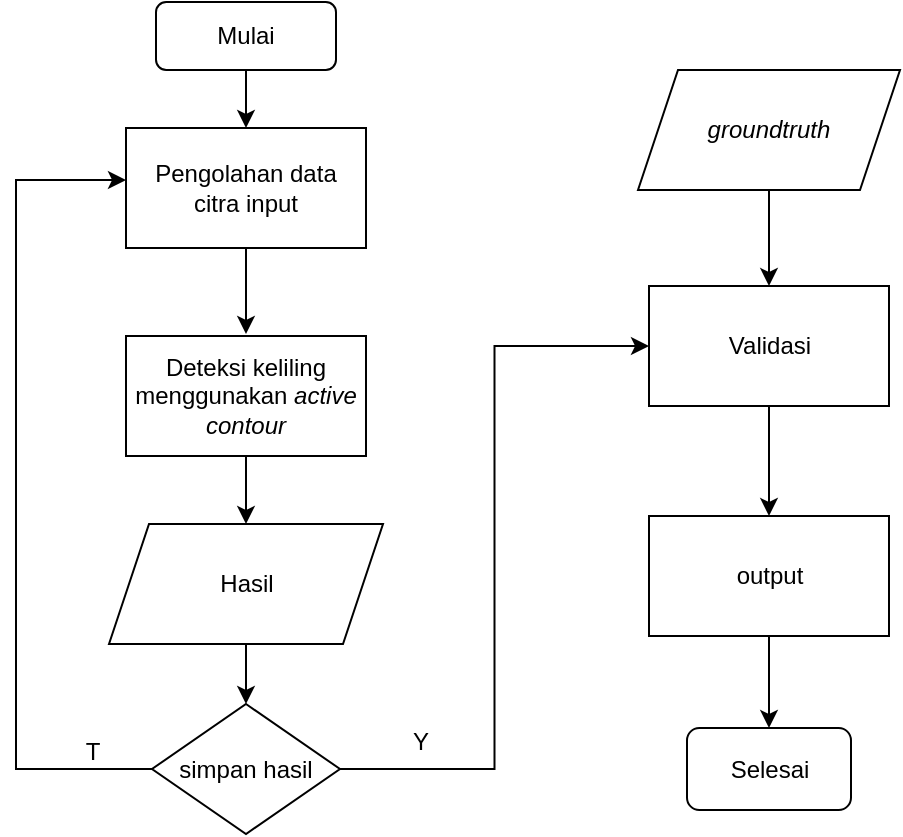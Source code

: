 <mxfile version="13.7.9" type="device" pages="6"><diagram id="wej7pWHC2PizSx61fDRu" name="Alur Penelitian"><mxGraphModel dx="868" dy="550" grid="0" gridSize="10" guides="1" tooltips="1" connect="1" arrows="1" fold="1" page="1" pageScale="1" pageWidth="850" pageHeight="1100" math="0" shadow="0"><root><mxCell id="0"/><mxCell id="1" parent="0"/><mxCell id="Gvj9cA4hhaWkJX1MW2uf-4" style="edgeStyle=orthogonalEdgeStyle;rounded=0;orthogonalLoop=1;jettySize=auto;html=1;" parent="1" source="Gvj9cA4hhaWkJX1MW2uf-1" target="asxOKjNc5ZJHBS1jALjn-1" edge="1"><mxGeometry relative="1" as="geometry"><mxPoint x="257" y="211" as="targetPoint"/></mxGeometry></mxCell><mxCell id="Gvj9cA4hhaWkJX1MW2uf-1" value="Mulai" style="rounded=1;whiteSpace=wrap;html=1;" parent="1" vertex="1"><mxGeometry x="212" y="142" width="90" height="34" as="geometry"/></mxCell><mxCell id="Gvj9cA4hhaWkJX1MW2uf-6" style="edgeStyle=orthogonalEdgeStyle;rounded=0;orthogonalLoop=1;jettySize=auto;html=1;" parent="1" source="asxOKjNc5ZJHBS1jALjn-1" edge="1"><mxGeometry relative="1" as="geometry"><mxPoint x="257" y="308" as="targetPoint"/><mxPoint x="257" y="279" as="sourcePoint"/></mxGeometry></mxCell><mxCell id="Gvj9cA4hhaWkJX1MW2uf-12" value="" style="edgeStyle=orthogonalEdgeStyle;rounded=0;orthogonalLoop=1;jettySize=auto;html=1;" parent="1" source="Gvj9cA4hhaWkJX1MW2uf-7" target="Gvj9cA4hhaWkJX1MW2uf-11" edge="1"><mxGeometry relative="1" as="geometry"/></mxCell><mxCell id="Gvj9cA4hhaWkJX1MW2uf-7" value="Deteksi keliling menggunakan &lt;i&gt;active contour&lt;/i&gt;" style="rounded=0;whiteSpace=wrap;html=1;" parent="1" vertex="1"><mxGeometry x="197" y="309" width="120" height="60" as="geometry"/></mxCell><mxCell id="Gvj9cA4hhaWkJX1MW2uf-14" value="" style="edgeStyle=orthogonalEdgeStyle;rounded=0;orthogonalLoop=1;jettySize=auto;html=1;" parent="1" source="Gvj9cA4hhaWkJX1MW2uf-11" target="Gvj9cA4hhaWkJX1MW2uf-13" edge="1"><mxGeometry relative="1" as="geometry"/></mxCell><mxCell id="Gvj9cA4hhaWkJX1MW2uf-11" value="Hasil" style="shape=parallelogram;perimeter=parallelogramPerimeter;whiteSpace=wrap;html=1;fixedSize=1;rounded=0;" parent="1" vertex="1"><mxGeometry x="188.5" y="403" width="137" height="60" as="geometry"/></mxCell><mxCell id="Gvj9cA4hhaWkJX1MW2uf-15" style="edgeStyle=orthogonalEdgeStyle;rounded=0;orthogonalLoop=1;jettySize=auto;html=1;" parent="1" source="Gvj9cA4hhaWkJX1MW2uf-13" target="asxOKjNc5ZJHBS1jALjn-1" edge="1"><mxGeometry relative="1" as="geometry"><mxPoint x="200.013" y="231.355" as="targetPoint"/><Array as="points"><mxPoint x="142" y="526"/><mxPoint x="142" y="231"/></Array></mxGeometry></mxCell><mxCell id="Gvj9cA4hhaWkJX1MW2uf-21" style="edgeStyle=orthogonalEdgeStyle;rounded=0;orthogonalLoop=1;jettySize=auto;html=1;entryX=0;entryY=0.5;entryDx=0;entryDy=0;" parent="1" source="Gvj9cA4hhaWkJX1MW2uf-13" target="Gvj9cA4hhaWkJX1MW2uf-18" edge="1"><mxGeometry relative="1" as="geometry"/></mxCell><mxCell id="Gvj9cA4hhaWkJX1MW2uf-13" value="simpan hasil" style="rhombus;whiteSpace=wrap;html=1;rounded=0;" parent="1" vertex="1"><mxGeometry x="210" y="493" width="94" height="65" as="geometry"/></mxCell><mxCell id="Gvj9cA4hhaWkJX1MW2uf-16" value="T" style="text;html=1;align=center;verticalAlign=middle;resizable=0;points=[];autosize=1;" parent="1" vertex="1"><mxGeometry x="171.5" y="508" width="17" height="18" as="geometry"/></mxCell><mxCell id="Gvj9cA4hhaWkJX1MW2uf-19" value="" style="edgeStyle=orthogonalEdgeStyle;rounded=0;orthogonalLoop=1;jettySize=auto;html=1;" parent="1" source="Gvj9cA4hhaWkJX1MW2uf-17" target="Gvj9cA4hhaWkJX1MW2uf-18" edge="1"><mxGeometry relative="1" as="geometry"/></mxCell><mxCell id="Gvj9cA4hhaWkJX1MW2uf-17" value="&lt;i&gt;groundtruth&lt;/i&gt;" style="shape=parallelogram;perimeter=parallelogramPerimeter;whiteSpace=wrap;html=1;fixedSize=1;" parent="1" vertex="1"><mxGeometry x="453" y="176" width="131" height="60" as="geometry"/></mxCell><mxCell id="Gvj9cA4hhaWkJX1MW2uf-23" style="edgeStyle=orthogonalEdgeStyle;rounded=0;orthogonalLoop=1;jettySize=auto;html=1;entryX=0.5;entryY=0;entryDx=0;entryDy=0;" parent="1" source="Gvj9cA4hhaWkJX1MW2uf-18" target="Gvj9cA4hhaWkJX1MW2uf-22" edge="1"><mxGeometry relative="1" as="geometry"/></mxCell><mxCell id="Gvj9cA4hhaWkJX1MW2uf-18" value="Validasi" style="whiteSpace=wrap;html=1;" parent="1" vertex="1"><mxGeometry x="458.5" y="284" width="120" height="60" as="geometry"/></mxCell><mxCell id="Gvj9cA4hhaWkJX1MW2uf-26" style="edgeStyle=orthogonalEdgeStyle;rounded=0;orthogonalLoop=1;jettySize=auto;html=1;" parent="1" source="Gvj9cA4hhaWkJX1MW2uf-22" target="Gvj9cA4hhaWkJX1MW2uf-25" edge="1"><mxGeometry relative="1" as="geometry"/></mxCell><mxCell id="Gvj9cA4hhaWkJX1MW2uf-22" value="output" style="rounded=0;whiteSpace=wrap;html=1;shadow=0;" parent="1" vertex="1"><mxGeometry x="458.5" y="399" width="120" height="60" as="geometry"/></mxCell><mxCell id="Gvj9cA4hhaWkJX1MW2uf-25" value="Selesai" style="rounded=1;whiteSpace=wrap;html=1;shadow=0;" parent="1" vertex="1"><mxGeometry x="477.5" y="505" width="82" height="41" as="geometry"/></mxCell><mxCell id="Gvj9cA4hhaWkJX1MW2uf-27" value="Y" style="text;html=1;align=center;verticalAlign=middle;resizable=0;points=[];autosize=1;" parent="1" vertex="1"><mxGeometry x="335" y="503" width="18" height="18" as="geometry"/></mxCell><mxCell id="asxOKjNc5ZJHBS1jALjn-1" value="&amp;nbsp;Pengolahan data&amp;nbsp;&lt;br&gt;citra input" style="rounded=0;whiteSpace=wrap;html=1;" vertex="1" parent="1"><mxGeometry x="197" y="205" width="120" height="60" as="geometry"/></mxCell></root></mxGraphModel></diagram><diagram name="rancangan_eksperimen" id="YtU_ydP6gttX4mMNq5nt"><mxGraphModel dx="868" dy="550" grid="0" gridSize="10" guides="1" tooltips="1" connect="1" arrows="1" fold="1" page="1" pageScale="1" pageWidth="850" pageHeight="1100" math="0" shadow="0"><root><mxCell id="Xzg4iNrvQOWsfcjEnCEi-0"/><mxCell id="Xzg4iNrvQOWsfcjEnCEi-1" parent="Xzg4iNrvQOWsfcjEnCEi-0"/><mxCell id="Xzg4iNrvQOWsfcjEnCEi-22" style="edgeStyle=orthogonalEdgeStyle;rounded=0;orthogonalLoop=1;jettySize=auto;html=1;entryX=0.5;entryY=0;entryDx=0;entryDy=0;" edge="1" parent="Xzg4iNrvQOWsfcjEnCEi-1" source="Xzg4iNrvQOWsfcjEnCEi-3" target="Xzg4iNrvQOWsfcjEnCEi-17"><mxGeometry relative="1" as="geometry"/></mxCell><mxCell id="Xzg4iNrvQOWsfcjEnCEi-3" value="Mulai" style="rounded=1;whiteSpace=wrap;html=1;" vertex="1" parent="Xzg4iNrvQOWsfcjEnCEi-1"><mxGeometry x="319" y="40" width="90" height="34" as="geometry"/></mxCell><mxCell id="Xzg4iNrvQOWsfcjEnCEi-25" style="edgeStyle=orthogonalEdgeStyle;rounded=0;orthogonalLoop=1;jettySize=auto;html=1;entryX=0.5;entryY=0;entryDx=0;entryDy=0;" edge="1" parent="Xzg4iNrvQOWsfcjEnCEi-1" source="Xzg4iNrvQOWsfcjEnCEi-17" target="Xzg4iNrvQOWsfcjEnCEi-23"><mxGeometry relative="1" as="geometry"/></mxCell><mxCell id="Xzg4iNrvQOWsfcjEnCEi-17" value="mengatur dan mencatat parameter awal" style="whiteSpace=wrap;html=1;" vertex="1" parent="Xzg4iNrvQOWsfcjEnCEi-1"><mxGeometry x="304" y="136" width="120" height="60" as="geometry"/></mxCell><mxCell id="Xzg4iNrvQOWsfcjEnCEi-27" value="" style="edgeStyle=orthogonalEdgeStyle;rounded=0;orthogonalLoop=1;jettySize=auto;html=1;" edge="1" parent="Xzg4iNrvQOWsfcjEnCEi-1" source="Xzg4iNrvQOWsfcjEnCEi-23" target="Xzg4iNrvQOWsfcjEnCEi-26"><mxGeometry relative="1" as="geometry"/></mxCell><mxCell id="Xzg4iNrvQOWsfcjEnCEi-23" value="Menjalankan program active contour" style="whiteSpace=wrap;html=1;" vertex="1" parent="Xzg4iNrvQOWsfcjEnCEi-1"><mxGeometry x="304" y="230" width="120" height="60" as="geometry"/></mxCell><mxCell id="Xzg4iNrvQOWsfcjEnCEi-26" value="Visualisasi hasil" style="whiteSpace=wrap;html=1;" vertex="1" parent="Xzg4iNrvQOWsfcjEnCEi-1"><mxGeometry x="304" y="334" width="120" height="60" as="geometry"/></mxCell></root></mxGraphModel></diagram><diagram id="4Dlat_sxit5nzgpsHiSh" name="preprocessing"><mxGraphModel dx="868" dy="550" grid="0" gridSize="10" guides="1" tooltips="1" connect="1" arrows="1" fold="1" page="1" pageScale="1" pageWidth="850" pageHeight="1100" math="0" shadow="0"><root><mxCell id="6Kw6LalZ6AXpZBG7DetQ-0"/><mxCell id="6Kw6LalZ6AXpZBG7DetQ-1" parent="6Kw6LalZ6AXpZBG7DetQ-0"/><mxCell id="LcggALAFp3H9Q7uztO02-0" style="edgeStyle=orthogonalEdgeStyle;rounded=0;orthogonalLoop=1;jettySize=auto;html=1;" parent="6Kw6LalZ6AXpZBG7DetQ-1" source="LcggALAFp3H9Q7uztO02-1" target="LcggALAFp3H9Q7uztO02-22" edge="1"><mxGeometry relative="1" as="geometry"><mxPoint x="414" y="172" as="targetPoint"/></mxGeometry></mxCell><mxCell id="LcggALAFp3H9Q7uztO02-1" value="Mulai" style="rounded=1;whiteSpace=wrap;html=1;" parent="6Kw6LalZ6AXpZBG7DetQ-1" vertex="1"><mxGeometry x="369" y="103" width="90" height="34" as="geometry"/></mxCell><mxCell id="LcggALAFp3H9Q7uztO02-20" value="Selesai" style="rounded=1;whiteSpace=wrap;html=1;shadow=0;" parent="6Kw6LalZ6AXpZBG7DetQ-1" vertex="1"><mxGeometry x="373" y="391" width="82" height="41" as="geometry"/></mxCell><mxCell id="LcggALAFp3H9Q7uztO02-24" style="edgeStyle=orthogonalEdgeStyle;rounded=0;orthogonalLoop=1;jettySize=auto;html=1;" parent="6Kw6LalZ6AXpZBG7DetQ-1" source="LcggALAFp3H9Q7uztO02-22" target="LcggALAFp3H9Q7uztO02-23" edge="1"><mxGeometry relative="1" as="geometry"/></mxCell><mxCell id="LcggALAFp3H9Q7uztO02-22" value="&lt;i&gt;Grayscale&lt;/i&gt;" style="rounded=0;whiteSpace=wrap;html=1;" parent="6Kw6LalZ6AXpZBG7DetQ-1" vertex="1"><mxGeometry x="354" y="183" width="120" height="60" as="geometry"/></mxCell><mxCell id="LcggALAFp3H9Q7uztO02-26" style="edgeStyle=orthogonalEdgeStyle;rounded=0;orthogonalLoop=1;jettySize=auto;html=1;" parent="6Kw6LalZ6AXpZBG7DetQ-1" source="LcggALAFp3H9Q7uztO02-23" target="LcggALAFp3H9Q7uztO02-20" edge="1"><mxGeometry relative="1" as="geometry"/></mxCell><mxCell id="LcggALAFp3H9Q7uztO02-23" value="&lt;i&gt;Gaussian Blur&lt;/i&gt;" style="rounded=0;whiteSpace=wrap;html=1;" parent="6Kw6LalZ6AXpZBG7DetQ-1" vertex="1"><mxGeometry x="354" y="285" width="120" height="60" as="geometry"/></mxCell></root></mxGraphModel></diagram><diagram id="OoLjwJNK-nlo_AXmNKE1" name="active_contour"><mxGraphModel dx="852" dy="534" grid="0" gridSize="10" guides="1" tooltips="1" connect="1" arrows="1" fold="1" page="1" pageScale="1" pageWidth="850" pageHeight="1100" math="0" shadow="0"><root><mxCell id="6AFgNyBO8SAhGfWXtA5w-0"/><mxCell id="6AFgNyBO8SAhGfWXtA5w-1" parent="6AFgNyBO8SAhGfWXtA5w-0"/><mxCell id="awu1HKjoS7QJ-2U9B8ER-3" style="edgeStyle=orthogonalEdgeStyle;rounded=0;orthogonalLoop=1;jettySize=auto;html=1;entryX=0.5;entryY=0;entryDx=0;entryDy=0;" parent="6AFgNyBO8SAhGfWXtA5w-1" source="6AFgNyBO8SAhGfWXtA5w-3" target="6AFgNyBO8SAhGfWXtA5w-8" edge="1"><mxGeometry relative="1" as="geometry"/></mxCell><mxCell id="6AFgNyBO8SAhGfWXtA5w-3" value="Mulai" style="rounded=1;whiteSpace=wrap;html=1;" parent="6AFgNyBO8SAhGfWXtA5w-1" vertex="1"><mxGeometry x="379.19" y="114" width="67" height="21" as="geometry"/></mxCell><mxCell id="p9eZjN22fxz0n7QmtUA4-1" style="edgeStyle=orthogonalEdgeStyle;rounded=0;orthogonalLoop=1;jettySize=auto;html=1;entryX=0.5;entryY=0;entryDx=0;entryDy=0;" parent="6AFgNyBO8SAhGfWXtA5w-1" source="6AFgNyBO8SAhGfWXtA5w-7" target="p9eZjN22fxz0n7QmtUA4-0" edge="1"><mxGeometry relative="1" as="geometry"/></mxCell><mxCell id="6AFgNyBO8SAhGfWXtA5w-7" value="&lt;font style=&quot;font-size: 12px&quot;&gt;alpha, beta,&amp;nbsp;&lt;span style=&quot;left: 733.16px ; top: 658.589px ; font-family: sans-serif ; transform: scalex(1.112)&quot; dir=&quot;ltr&quot;&gt;δt&lt;/span&gt;&lt;/font&gt;" style="shape=parallelogram;perimeter=parallelogramPerimeter;whiteSpace=wrap;html=1;fixedSize=1;" parent="6AFgNyBO8SAhGfWXtA5w-1" vertex="1"><mxGeometry x="592.5" y="229" width="107" height="28" as="geometry"/></mxCell><mxCell id="awu1HKjoS7QJ-2U9B8ER-9" style="edgeStyle=orthogonalEdgeStyle;rounded=0;orthogonalLoop=1;jettySize=auto;html=1;entryX=0.5;entryY=0;entryDx=0;entryDy=0;" parent="6AFgNyBO8SAhGfWXtA5w-1" source="6AFgNyBO8SAhGfWXtA5w-8" target="6AFgNyBO8SAhGfWXtA5w-10" edge="1"><mxGeometry relative="1" as="geometry"/></mxCell><mxCell id="awu1HKjoS7QJ-2U9B8ER-15" style="edgeStyle=orthogonalEdgeStyle;rounded=0;orthogonalLoop=1;jettySize=auto;html=1;entryX=0.5;entryY=0;entryDx=0;entryDy=0;" parent="6AFgNyBO8SAhGfWXtA5w-1" source="6AFgNyBO8SAhGfWXtA5w-8" target="awu1HKjoS7QJ-2U9B8ER-8" edge="1"><mxGeometry relative="1" as="geometry"/></mxCell><mxCell id="6AFgNyBO8SAhGfWXtA5w-8" value="Input citra" style="shape=parallelogram;perimeter=parallelogramPerimeter;whiteSpace=wrap;html=1;fixedSize=1;" parent="6AFgNyBO8SAhGfWXtA5w-1" vertex="1"><mxGeometry x="347.32" y="169" width="130.75" height="30" as="geometry"/></mxCell><mxCell id="awu1HKjoS7QJ-2U9B8ER-26" style="edgeStyle=orthogonalEdgeStyle;rounded=0;orthogonalLoop=1;jettySize=auto;html=1;entryX=0.5;entryY=0;entryDx=0;entryDy=0;endArrow=classic;endFill=1;" parent="6AFgNyBO8SAhGfWXtA5w-1" source="6AFgNyBO8SAhGfWXtA5w-9" target="6AFgNyBO8SAhGfWXtA5w-21" edge="1"><mxGeometry relative="1" as="geometry"/></mxCell><mxCell id="6AFgNyBO8SAhGfWXtA5w-9" value="Hitung (2.31) &amp;amp; (2.32)" style="rounded=0;whiteSpace=wrap;html=1;" parent="6AFgNyBO8SAhGfWXtA5w-1" vertex="1"><mxGeometry x="332.19" y="480" width="161" height="43" as="geometry"/></mxCell><mxCell id="6AFgNyBO8SAhGfWXtA5w-10" value="mendefinisikan energi eksternal (2.11) - (2.14)" style="rounded=0;whiteSpace=wrap;html=1;" parent="6AFgNyBO8SAhGfWXtA5w-1" vertex="1"><mxGeometry x="188" y="349" width="106" height="45" as="geometry"/></mxCell><mxCell id="awu1HKjoS7QJ-2U9B8ER-31" style="edgeStyle=orthogonalEdgeStyle;rounded=0;orthogonalLoop=1;jettySize=auto;html=1;entryX=0.5;entryY=0;entryDx=0;entryDy=0;endArrow=classic;endFill=1;" parent="6AFgNyBO8SAhGfWXtA5w-1" source="6AFgNyBO8SAhGfWXtA5w-14" target="awu1HKjoS7QJ-2U9B8ER-30" edge="1"><mxGeometry relative="1" as="geometry"/></mxCell><mxCell id="6AFgNyBO8SAhGfWXtA5w-14" value="&lt;i&gt;save &lt;/i&gt;x &amp;amp; y" style="shape=parallelogram;perimeter=parallelogramPerimeter;whiteSpace=wrap;html=1;fixedSize=1;" parent="6AFgNyBO8SAhGfWXtA5w-1" vertex="1"><mxGeometry x="364.0" y="672" width="97.31" height="37" as="geometry"/></mxCell><mxCell id="6AFgNyBO8SAhGfWXtA5w-23" style="edgeStyle=orthogonalEdgeStyle;rounded=0;orthogonalLoop=1;jettySize=auto;html=1;entryX=0.5;entryY=0;entryDx=0;entryDy=0;" parent="6AFgNyBO8SAhGfWXtA5w-1" source="6AFgNyBO8SAhGfWXtA5w-21" target="6AFgNyBO8SAhGfWXtA5w-14" edge="1"><mxGeometry relative="1" as="geometry"/></mxCell><mxCell id="MN6oFT75p1j4ryX5N5em-4" style="edgeStyle=orthogonalEdgeStyle;rounded=0;orthogonalLoop=1;jettySize=auto;html=1;entryX=0;entryY=0.5;entryDx=0;entryDy=0;" parent="6AFgNyBO8SAhGfWXtA5w-1" source="6AFgNyBO8SAhGfWXtA5w-21" target="awu1HKjoS7QJ-2U9B8ER-11" edge="1"><mxGeometry relative="1" as="geometry"><Array as="points"><mxPoint x="289" y="601"/><mxPoint x="289" y="428"/></Array></mxGeometry></mxCell><mxCell id="6AFgNyBO8SAhGfWXtA5w-21" value="Iterasi" style="rhombus;whiteSpace=wrap;html=1;" parent="6AFgNyBO8SAhGfWXtA5w-1" vertex="1"><mxGeometry x="382.9" y="571" width="59.5" height="59" as="geometry"/></mxCell><mxCell id="6AFgNyBO8SAhGfWXtA5w-27" value="Selesai" style="rounded=1;whiteSpace=wrap;html=1;" parent="6AFgNyBO8SAhGfWXtA5w-1" vertex="1"><mxGeometry x="379.88" y="809" width="66.31" height="28" as="geometry"/></mxCell><mxCell id="awu1HKjoS7QJ-2U9B8ER-8" value="inisialisasi kurva&lt;br&gt;(cr, cc, r, j)" style="rounded=0;whiteSpace=wrap;html=1;" parent="6AFgNyBO8SAhGfWXtA5w-1" vertex="1"><mxGeometry x="359.35" y="231" width="106.69" height="39" as="geometry"/></mxCell><mxCell id="p9eZjN22fxz0n7QmtUA4-3" style="edgeStyle=orthogonalEdgeStyle;rounded=0;orthogonalLoop=1;jettySize=auto;html=1;endArrow=none;endFill=0;exitX=1;exitY=0.5;exitDx=0;exitDy=0;" parent="6AFgNyBO8SAhGfWXtA5w-1" source="6AFgNyBO8SAhGfWXtA5w-10" target="p9eZjN22fxz0n7QmtUA4-0" edge="1"><mxGeometry relative="1" as="geometry"><mxPoint x="330" y="372" as="sourcePoint"/></mxGeometry></mxCell><mxCell id="MN6oFT75p1j4ryX5N5em-3" style="edgeStyle=orthogonalEdgeStyle;rounded=0;orthogonalLoop=1;jettySize=auto;html=1;entryX=0.5;entryY=0;entryDx=0;entryDy=0;" parent="6AFgNyBO8SAhGfWXtA5w-1" source="awu1HKjoS7QJ-2U9B8ER-11" target="6AFgNyBO8SAhGfWXtA5w-9" edge="1"><mxGeometry relative="1" as="geometry"/></mxCell><mxCell id="awu1HKjoS7QJ-2U9B8ER-11" value="Hitung Fx &amp;amp; Fy&lt;br&gt;(2.33) - (2.34)" style="rounded=0;whiteSpace=wrap;html=1;" parent="6AFgNyBO8SAhGfWXtA5w-1" vertex="1"><mxGeometry x="368.69" y="411" width="88" height="34" as="geometry"/></mxCell><mxCell id="awu1HKjoS7QJ-2U9B8ER-32" style="edgeStyle=orthogonalEdgeStyle;rounded=0;orthogonalLoop=1;jettySize=auto;html=1;entryX=0.5;entryY=0;entryDx=0;entryDy=0;endArrow=classic;endFill=1;" parent="6AFgNyBO8SAhGfWXtA5w-1" source="awu1HKjoS7QJ-2U9B8ER-30" target="6AFgNyBO8SAhGfWXtA5w-27" edge="1"><mxGeometry relative="1" as="geometry"/></mxCell><mxCell id="awu1HKjoS7QJ-2U9B8ER-30" value="Kurva Akhir" style="rounded=0;whiteSpace=wrap;html=1;" parent="6AFgNyBO8SAhGfWXtA5w-1" vertex="1"><mxGeometry x="369.0" y="742" width="88" height="34" as="geometry"/></mxCell><mxCell id="p9eZjN22fxz0n7QmtUA4-0" value="Menghitung energi internal (matrix M (2.25))" style="rounded=0;whiteSpace=wrap;html=1;" parent="6AFgNyBO8SAhGfWXtA5w-1" vertex="1"><mxGeometry x="602" y="315" width="88" height="113" as="geometry"/></mxCell><mxCell id="LnlO0867IIAZ7XLX05A3-3" style="edgeStyle=orthogonalEdgeStyle;rounded=0;orthogonalLoop=1;jettySize=auto;html=1;verticalAlign=middle;exitX=0.5;exitY=1;exitDx=0;exitDy=0;" parent="6AFgNyBO8SAhGfWXtA5w-1" source="awu1HKjoS7QJ-2U9B8ER-8" target="LnlO0867IIAZ7XLX05A3-0" edge="1"><mxGeometry relative="1" as="geometry"/></mxCell><mxCell id="MN6oFT75p1j4ryX5N5em-1" style="edgeStyle=orthogonalEdgeStyle;rounded=0;orthogonalLoop=1;jettySize=auto;html=1;entryX=0.5;entryY=0;entryDx=0;entryDy=0;" parent="6AFgNyBO8SAhGfWXtA5w-1" source="LnlO0867IIAZ7XLX05A3-0" target="awu1HKjoS7QJ-2U9B8ER-11" edge="1"><mxGeometry relative="1" as="geometry"/></mxCell><mxCell id="LnlO0867IIAZ7XLX05A3-0" value="u&lt;sub&gt;j&lt;/sub&gt;&lt;sup&gt;t&lt;/sup&gt;" style="rounded=0;whiteSpace=wrap;html=1;" parent="6AFgNyBO8SAhGfWXtA5w-1" vertex="1"><mxGeometry x="369.04" y="309" width="88" height="39" as="geometry"/></mxCell><mxCell id="LnlO0867IIAZ7XLX05A3-6" style="edgeStyle=orthogonalEdgeStyle;rounded=0;orthogonalLoop=1;jettySize=auto;html=1;entryX=1;entryY=0.5;entryDx=0;entryDy=0;" parent="6AFgNyBO8SAhGfWXtA5w-1" source="LnlO0867IIAZ7XLX05A3-5" target="LnlO0867IIAZ7XLX05A3-0" edge="1"><mxGeometry relative="1" as="geometry"/></mxCell><mxCell id="LnlO0867IIAZ7XLX05A3-5" value="&lt;span style=&quot;font-size: 10px&quot;&gt;set t&amp;nbsp; &amp;lt;- 0&lt;/span&gt;&lt;br style=&quot;font-size: 10px&quot;&gt;&lt;span style=&quot;font-size: 10px&quot;&gt;j = 0,1,...,N-1&lt;/span&gt;" style="shape=parallelogram;perimeter=parallelogramPerimeter;whiteSpace=wrap;html=1;fixedSize=1;" parent="6AFgNyBO8SAhGfWXtA5w-1" vertex="1"><mxGeometry x="478.07" y="311.5" width="116.93" height="34" as="geometry"/></mxCell></root></mxGraphModel></diagram><diagram name="gvf" id="XcylzACxoF-_-enjbLxs"><mxGraphModel dx="852" dy="534" grid="0" gridSize="10" guides="1" tooltips="1" connect="1" arrows="1" fold="1" page="1" pageScale="1" pageWidth="850" pageHeight="1100" math="0" shadow="0"><root><mxCell id="Ogc3sJ2jZOZAmsnD5smQ-0"/><mxCell id="Ogc3sJ2jZOZAmsnD5smQ-1" parent="Ogc3sJ2jZOZAmsnD5smQ-0"/><mxCell id="Ogc3sJ2jZOZAmsnD5smQ-2" style="edgeStyle=orthogonalEdgeStyle;rounded=0;orthogonalLoop=1;jettySize=auto;html=1;entryX=0.5;entryY=0;entryDx=0;entryDy=0;" parent="Ogc3sJ2jZOZAmsnD5smQ-1" source="Ogc3sJ2jZOZAmsnD5smQ-3" target="Ogc3sJ2jZOZAmsnD5smQ-8" edge="1"><mxGeometry relative="1" as="geometry"/></mxCell><mxCell id="Ogc3sJ2jZOZAmsnD5smQ-3" value="Mulai" style="rounded=1;whiteSpace=wrap;html=1;" parent="Ogc3sJ2jZOZAmsnD5smQ-1" vertex="1"><mxGeometry x="379.19" y="114" width="67" height="21" as="geometry"/></mxCell><mxCell id="Ogc3sJ2jZOZAmsnD5smQ-4" style="edgeStyle=orthogonalEdgeStyle;rounded=0;orthogonalLoop=1;jettySize=auto;html=1;" parent="Ogc3sJ2jZOZAmsnD5smQ-1" source="Ogc3sJ2jZOZAmsnD5smQ-5" target="Ogc3sJ2jZOZAmsnD5smQ-16" edge="1"><mxGeometry relative="1" as="geometry"/></mxCell><mxCell id="Ogc3sJ2jZOZAmsnD5smQ-5" value="alpha, beta,&amp;nbsp;&lt;span dir=&quot;ltr&quot; style=&quot;left: 733.16px ; top: 658.589px ; font-family: sans-serif ; transform: scalex(1.112)&quot;&gt;δt&lt;/span&gt;" style="shape=parallelogram;perimeter=parallelogramPerimeter;whiteSpace=wrap;html=1;fixedSize=1;" parent="Ogc3sJ2jZOZAmsnD5smQ-1" vertex="1"><mxGeometry x="613.5" y="210" width="107" height="28" as="geometry"/></mxCell><mxCell id="Ogc3sJ2jZOZAmsnD5smQ-6" style="edgeStyle=orthogonalEdgeStyle;rounded=0;orthogonalLoop=1;jettySize=auto;html=1;entryX=0.5;entryY=0;entryDx=0;entryDy=0;" parent="Ogc3sJ2jZOZAmsnD5smQ-1" source="Ogc3sJ2jZOZAmsnD5smQ-8" target="Ogc3sJ2jZOZAmsnD5smQ-12" edge="1"><mxGeometry relative="1" as="geometry"/></mxCell><mxCell id="Ogc3sJ2jZOZAmsnD5smQ-7" style="edgeStyle=orthogonalEdgeStyle;rounded=0;orthogonalLoop=1;jettySize=auto;html=1;entryX=0.5;entryY=0;entryDx=0;entryDy=0;" parent="Ogc3sJ2jZOZAmsnD5smQ-1" source="Ogc3sJ2jZOZAmsnD5smQ-8" target="Ogc3sJ2jZOZAmsnD5smQ-22" edge="1"><mxGeometry relative="1" as="geometry"/></mxCell><mxCell id="Ogc3sJ2jZOZAmsnD5smQ-8" value="Input citra" style="shape=parallelogram;perimeter=parallelogramPerimeter;whiteSpace=wrap;html=1;fixedSize=1;" parent="Ogc3sJ2jZOZAmsnD5smQ-1" vertex="1"><mxGeometry x="347.32" y="169" width="130.75" height="30" as="geometry"/></mxCell><mxCell id="Ogc3sJ2jZOZAmsnD5smQ-9" style="edgeStyle=orthogonalEdgeStyle;rounded=0;orthogonalLoop=1;jettySize=auto;html=1;entryX=0.5;entryY=0;entryDx=0;entryDy=0;endArrow=classic;endFill=1;" parent="Ogc3sJ2jZOZAmsnD5smQ-1" source="Ogc3sJ2jZOZAmsnD5smQ-10" target="Ogc3sJ2jZOZAmsnD5smQ-19" edge="1"><mxGeometry relative="1" as="geometry"/></mxCell><mxCell id="Ogc3sJ2jZOZAmsnD5smQ-10" value="Hitung (2.52) &amp;amp; (2.53)" style="rounded=0;whiteSpace=wrap;html=1;" parent="Ogc3sJ2jZOZAmsnD5smQ-1" vertex="1"><mxGeometry x="332.54" y="457" width="161" height="43" as="geometry"/></mxCell><mxCell id="Ogc3sJ2jZOZAmsnD5smQ-12" value="Mendefinisikan&lt;br&gt;Edge Map&lt;br&gt;(2.33)" style="rounded=0;whiteSpace=wrap;html=1;" parent="Ogc3sJ2jZOZAmsnD5smQ-1" vertex="1"><mxGeometry x="172" y="317.63" width="106" height="45" as="geometry"/></mxCell><mxCell id="Ogc3sJ2jZOZAmsnD5smQ-13" style="edgeStyle=orthogonalEdgeStyle;rounded=0;orthogonalLoop=1;jettySize=auto;html=1;entryX=0.5;entryY=0;entryDx=0;entryDy=0;endArrow=classic;endFill=1;" parent="Ogc3sJ2jZOZAmsnD5smQ-1" source="Ogc3sJ2jZOZAmsnD5smQ-14" target="Ogc3sJ2jZOZAmsnD5smQ-29" edge="1"><mxGeometry relative="1" as="geometry"/></mxCell><mxCell id="Ogc3sJ2jZOZAmsnD5smQ-14" value="&lt;i&gt;save &lt;/i&gt;x &amp;amp; y" style="shape=parallelogram;perimeter=parallelogramPerimeter;whiteSpace=wrap;html=1;fixedSize=1;" parent="Ogc3sJ2jZOZAmsnD5smQ-1" vertex="1"><mxGeometry x="364.35" y="643" width="97.31" height="37" as="geometry"/></mxCell><mxCell id="jZhVuST8TdzCuspfGjGR-0" style="edgeStyle=orthogonalEdgeStyle;rounded=0;orthogonalLoop=1;jettySize=auto;html=1;entryX=1;entryY=0.5;entryDx=0;entryDy=0;endArrow=none;endFill=0;" parent="Ogc3sJ2jZOZAmsnD5smQ-1" source="Ogc3sJ2jZOZAmsnD5smQ-16" target="Ogc3sJ2jZOZAmsnD5smQ-12" edge="1"><mxGeometry relative="1" as="geometry"/></mxCell><mxCell id="Ogc3sJ2jZOZAmsnD5smQ-16" value="Menghitung energi internal (matrix M (2.25))" style="rounded=0;whiteSpace=wrap;html=1;" parent="Ogc3sJ2jZOZAmsnD5smQ-1" vertex="1"><mxGeometry x="623" y="288.5" width="88" height="103.37" as="geometry"/></mxCell><mxCell id="Ogc3sJ2jZOZAmsnD5smQ-17" style="edgeStyle=orthogonalEdgeStyle;rounded=0;orthogonalLoop=1;jettySize=auto;html=1;entryX=0.5;entryY=0;entryDx=0;entryDy=0;" parent="Ogc3sJ2jZOZAmsnD5smQ-1" source="Ogc3sJ2jZOZAmsnD5smQ-19" target="Ogc3sJ2jZOZAmsnD5smQ-14" edge="1"><mxGeometry relative="1" as="geometry"/></mxCell><mxCell id="jZhVuST8TdzCuspfGjGR-5" style="edgeStyle=orthogonalEdgeStyle;rounded=0;orthogonalLoop=1;jettySize=auto;html=1;entryX=1;entryY=0.5;entryDx=0;entryDy=0;" parent="Ogc3sJ2jZOZAmsnD5smQ-1" source="Ogc3sJ2jZOZAmsnD5smQ-19" target="Ogc3sJ2jZOZAmsnD5smQ-23" edge="1"><mxGeometry relative="1" as="geometry"><Array as="points"><mxPoint x="531" y="572"/><mxPoint x="531" y="402"/></Array></mxGeometry></mxCell><mxCell id="Ogc3sJ2jZOZAmsnD5smQ-19" value="Iterasi" style="rhombus;whiteSpace=wrap;html=1;" parent="Ogc3sJ2jZOZAmsnD5smQ-1" vertex="1"><mxGeometry x="383.25" y="542" width="59.5" height="59" as="geometry"/></mxCell><mxCell id="Ogc3sJ2jZOZAmsnD5smQ-20" value="Selesai" style="rounded=1;whiteSpace=wrap;html=1;" parent="Ogc3sJ2jZOZAmsnD5smQ-1" vertex="1"><mxGeometry x="380.23" y="780" width="66.31" height="28" as="geometry"/></mxCell><mxCell id="35dnUdyzYprZwj2F7mvo-4" value="" style="edgeStyle=orthogonalEdgeStyle;rounded=0;orthogonalLoop=1;jettySize=auto;html=1;" parent="Ogc3sJ2jZOZAmsnD5smQ-1" source="Ogc3sJ2jZOZAmsnD5smQ-22" target="35dnUdyzYprZwj2F7mvo-0" edge="1"><mxGeometry relative="1" as="geometry"/></mxCell><mxCell id="Ogc3sJ2jZOZAmsnD5smQ-22" value="inisialisasi kurva&lt;br&gt;(cr, cc, r, j)" style="rounded=0;whiteSpace=wrap;html=1;" parent="Ogc3sJ2jZOZAmsnD5smQ-1" vertex="1"><mxGeometry x="359.69" y="223" width="106.69" height="39" as="geometry"/></mxCell><mxCell id="jZhVuST8TdzCuspfGjGR-4" style="edgeStyle=orthogonalEdgeStyle;rounded=0;orthogonalLoop=1;jettySize=auto;html=1;entryX=0.5;entryY=0;entryDx=0;entryDy=0;" parent="Ogc3sJ2jZOZAmsnD5smQ-1" source="Ogc3sJ2jZOZAmsnD5smQ-23" target="Ogc3sJ2jZOZAmsnD5smQ-10" edge="1"><mxGeometry relative="1" as="geometry"/></mxCell><mxCell id="Ogc3sJ2jZOZAmsnD5smQ-23" value="Hitung u &amp;amp; v (2.51) - (2,52)" style="rounded=0;whiteSpace=wrap;html=1;" parent="Ogc3sJ2jZOZAmsnD5smQ-1" vertex="1"><mxGeometry x="369" y="378" width="88" height="47.75" as="geometry"/></mxCell><mxCell id="Ogc3sJ2jZOZAmsnD5smQ-28" style="edgeStyle=orthogonalEdgeStyle;rounded=0;orthogonalLoop=1;jettySize=auto;html=1;entryX=0.5;entryY=0;entryDx=0;entryDy=0;endArrow=classic;endFill=1;" parent="Ogc3sJ2jZOZAmsnD5smQ-1" source="Ogc3sJ2jZOZAmsnD5smQ-29" target="Ogc3sJ2jZOZAmsnD5smQ-20" edge="1"><mxGeometry relative="1" as="geometry"/></mxCell><mxCell id="Ogc3sJ2jZOZAmsnD5smQ-29" value="Kurva Akhir" style="rounded=0;whiteSpace=wrap;html=1;" parent="Ogc3sJ2jZOZAmsnD5smQ-1" vertex="1"><mxGeometry x="369.35" y="713" width="88" height="34" as="geometry"/></mxCell><mxCell id="poL-kZeHLHYaeBu0GPtr-1" value="" style="edgeStyle=orthogonalEdgeStyle;rounded=0;orthogonalLoop=1;jettySize=auto;html=1;endArrow=classic;endFill=1;" parent="Ogc3sJ2jZOZAmsnD5smQ-1" source="poL-kZeHLHYaeBu0GPtr-0" edge="1"><mxGeometry relative="1" as="geometry"><mxPoint x="250" y="402.12" as="targetPoint"/><Array as="points"><mxPoint x="197" y="402.12"/></Array></mxGeometry></mxCell><mxCell id="poL-kZeHLHYaeBu0GPtr-0" value="&lt;font style=&quot;font-size: 12px&quot;&gt;&lt;font style=&quot;font-size: 12px&quot;&gt;&lt;font style=&quot;font-size: 12px&quot;&gt;&lt;span style=&quot;left: 500.572px ; top: 1164.82px ; font-family: sans-serif&quot; dir=&quot;ltr&quot;&gt;&lt;span dir=&quot;ltr&quot; style=&quot;left: 484.313px ; top: 1164.82px&quot;&gt;∆x,&amp;nbsp;&lt;/span&gt;&lt;span dir=&quot;ltr&quot; style=&quot;left: 484.313px ; top: 1164.82px&quot;&gt;∆y,&amp;nbsp;&lt;/span&gt;&lt;/span&gt;&lt;/font&gt;&lt;/font&gt;&lt;span style=&quot;left: 550.715px ; top: 909.821px ; font-family: sans-serif&quot; dir=&quot;ltr&quot;&gt;μ&lt;/span&gt;&lt;/font&gt;&lt;span style=&quot;left: 562.453px ; top: 909.821px ; font-size: 19.925px ; font-family: sans-serif&quot; dir=&quot;ltr&quot;&gt;&lt;/span&gt;" style="shape=parallelogram;perimeter=parallelogramPerimeter;whiteSpace=wrap;html=1;fixedSize=1;" parent="Ogc3sJ2jZOZAmsnD5smQ-1" vertex="1"><mxGeometry x="94" y="383.13" width="121" height="37.5" as="geometry"/></mxCell><mxCell id="jZhVuST8TdzCuspfGjGR-3" style="edgeStyle=orthogonalEdgeStyle;rounded=0;orthogonalLoop=1;jettySize=auto;html=1;entryX=0.5;entryY=0;entryDx=0;entryDy=0;" parent="Ogc3sJ2jZOZAmsnD5smQ-1" source="35dnUdyzYprZwj2F7mvo-0" target="Ogc3sJ2jZOZAmsnD5smQ-23" edge="1"><mxGeometry relative="1" as="geometry"/></mxCell><mxCell id="35dnUdyzYprZwj2F7mvo-0" value="u&lt;sub&gt;j&lt;/sub&gt;&lt;sup&gt;t&lt;/sup&gt;" style="rounded=0;whiteSpace=wrap;html=1;" parent="Ogc3sJ2jZOZAmsnD5smQ-1" vertex="1"><mxGeometry x="369" y="286" width="88" height="39" as="geometry"/></mxCell><mxCell id="35dnUdyzYprZwj2F7mvo-1" style="edgeStyle=orthogonalEdgeStyle;rounded=0;orthogonalLoop=1;jettySize=auto;html=1;entryX=1;entryY=0.5;entryDx=0;entryDy=0;" parent="Ogc3sJ2jZOZAmsnD5smQ-1" source="35dnUdyzYprZwj2F7mvo-2" target="35dnUdyzYprZwj2F7mvo-0" edge="1"><mxGeometry relative="1" as="geometry"/></mxCell><mxCell id="35dnUdyzYprZwj2F7mvo-2" value="&lt;span style=&quot;font-size: 10px&quot;&gt;set t&amp;nbsp; &amp;lt;- 0&lt;/span&gt;&lt;br style=&quot;font-size: 10px&quot;&gt;&lt;span style=&quot;font-size: 10px&quot;&gt;j = 0,1,...,N-1&lt;/span&gt;" style="shape=parallelogram;perimeter=parallelogramPerimeter;whiteSpace=wrap;html=1;fixedSize=1;" parent="Ogc3sJ2jZOZAmsnD5smQ-1" vertex="1"><mxGeometry x="485" y="288.5" width="116.93" height="34" as="geometry"/></mxCell><mxCell id="z6SuWTWqXajxNHC82U7G-1" style="edgeStyle=orthogonalEdgeStyle;rounded=0;orthogonalLoop=1;jettySize=auto;html=1;entryX=0;entryY=0.5;entryDx=0;entryDy=0;" parent="Ogc3sJ2jZOZAmsnD5smQ-1" source="z6SuWTWqXajxNHC82U7G-0" target="Ogc3sJ2jZOZAmsnD5smQ-23" edge="1"><mxGeometry relative="1" as="geometry"/></mxCell><mxCell id="z6SuWTWqXajxNHC82U7G-0" value="Hitung r &amp;amp;&amp;nbsp;&amp;nbsp;&lt;span style=&quot;font-family: sans-serif&quot;&gt;∆t&lt;/span&gt;&lt;br&gt;(2.53) - (2,54)" style="rounded=0;whiteSpace=wrap;html=1;" parent="Ogc3sJ2jZOZAmsnD5smQ-1" vertex="1"><mxGeometry x="250" y="378" width="88" height="47.75" as="geometry"/></mxCell></root></mxGraphModel></diagram><diagram id="OT0MyxLIPOEhbEL9jRkQ" name="grayscale"><mxGraphModel dx="852" dy="534" grid="0" gridSize="10" guides="1" tooltips="1" connect="1" arrows="1" fold="1" page="1" pageScale="1" pageWidth="1169" pageHeight="1654" math="0" shadow="0"><root><mxCell id="rEhJHWoodPHXupiNX2y8-0"/><mxCell id="rEhJHWoodPHXupiNX2y8-1" parent="rEhJHWoodPHXupiNX2y8-0"/><mxCell id="rEhJHWoodPHXupiNX2y8-5" style="edgeStyle=orthogonalEdgeStyle;rounded=0;orthogonalLoop=1;jettySize=auto;html=1;" parent="rEhJHWoodPHXupiNX2y8-1" source="rEhJHWoodPHXupiNX2y8-2" target="rEhJHWoodPHXupiNX2y8-3" edge="1"><mxGeometry relative="1" as="geometry"/></mxCell><mxCell id="rEhJHWoodPHXupiNX2y8-2" value="mulai" style="rounded=1;whiteSpace=wrap;html=1;" parent="rEhJHWoodPHXupiNX2y8-1" vertex="1"><mxGeometry x="390" y="60" width="83" height="29" as="geometry"/></mxCell><mxCell id="rEhJHWoodPHXupiNX2y8-6" style="edgeStyle=orthogonalEdgeStyle;rounded=0;orthogonalLoop=1;jettySize=auto;html=1;" parent="rEhJHWoodPHXupiNX2y8-1" source="rEhJHWoodPHXupiNX2y8-3" target="rEhJHWoodPHXupiNX2y8-4" edge="1"><mxGeometry relative="1" as="geometry"/></mxCell><mxCell id="rEhJHWoodPHXupiNX2y8-3" value="for (i = 0) to (lebar citra - 1)" style="shape=hexagon;perimeter=hexagonPerimeter2;whiteSpace=wrap;html=1;fixedSize=1;" parent="rEhJHWoodPHXupiNX2y8-1" vertex="1"><mxGeometry x="327.5" y="134" width="208" height="34" as="geometry"/></mxCell><mxCell id="rEhJHWoodPHXupiNX2y8-10" style="edgeStyle=orthogonalEdgeStyle;rounded=0;orthogonalLoop=1;jettySize=auto;html=1;" parent="rEhJHWoodPHXupiNX2y8-1" source="rEhJHWoodPHXupiNX2y8-4" target="rEhJHWoodPHXupiNX2y8-7" edge="1"><mxGeometry relative="1" as="geometry"/></mxCell><mxCell id="rEhJHWoodPHXupiNX2y8-4" value="for (j = 0) to (tinggi citra - 1)" style="shape=hexagon;perimeter=hexagonPerimeter2;whiteSpace=wrap;html=1;fixedSize=1;" parent="rEhJHWoodPHXupiNX2y8-1" vertex="1"><mxGeometry x="327.5" y="192" width="208" height="32" as="geometry"/></mxCell><mxCell id="rEhJHWoodPHXupiNX2y8-14" style="edgeStyle=orthogonalEdgeStyle;rounded=0;orthogonalLoop=1;jettySize=auto;html=1;" parent="rEhJHWoodPHXupiNX2y8-1" source="rEhJHWoodPHXupiNX2y8-7" target="rEhJHWoodPHXupiNX2y8-12" edge="1"><mxGeometry relative="1" as="geometry"/></mxCell><mxCell id="rEhJHWoodPHXupiNX2y8-7" value="nilai piksel baru =&amp;nbsp;0.21 R + 0.72 G + 0.07 B" style="rounded=0;whiteSpace=wrap;html=1;" parent="rEhJHWoodPHXupiNX2y8-1" vertex="1"><mxGeometry x="300.5" y="253" width="262" height="28" as="geometry"/></mxCell><mxCell id="rEhJHWoodPHXupiNX2y8-19" style="edgeStyle=orthogonalEdgeStyle;rounded=0;orthogonalLoop=1;jettySize=auto;html=1;" parent="rEhJHWoodPHXupiNX2y8-1" source="rEhJHWoodPHXupiNX2y8-12" target="rEhJHWoodPHXupiNX2y8-16" edge="1"><mxGeometry relative="1" as="geometry"/></mxCell><mxCell id="rEhJHWoodPHXupiNX2y8-12" value="isi nilai piksel pada posisi x,y(RGB) = nilai pixel baru" style="rounded=0;whiteSpace=wrap;html=1;" parent="rEhJHWoodPHXupiNX2y8-1" vertex="1"><mxGeometry x="283.75" y="310" width="295.5" height="28" as="geometry"/></mxCell><mxCell id="rEhJHWoodPHXupiNX2y8-20" style="edgeStyle=orthogonalEdgeStyle;rounded=0;orthogonalLoop=1;jettySize=auto;html=1;" parent="rEhJHWoodPHXupiNX2y8-1" source="rEhJHWoodPHXupiNX2y8-16" target="rEhJHWoodPHXupiNX2y8-17" edge="1"><mxGeometry relative="1" as="geometry"/></mxCell><mxCell id="rEhJHWoodPHXupiNX2y8-23" style="edgeStyle=orthogonalEdgeStyle;rounded=0;orthogonalLoop=1;jettySize=auto;html=1;entryX=1;entryY=0.5;entryDx=0;entryDy=0;" parent="rEhJHWoodPHXupiNX2y8-1" source="rEhJHWoodPHXupiNX2y8-16" target="rEhJHWoodPHXupiNX2y8-3" edge="1"><mxGeometry relative="1" as="geometry"><Array as="points"><mxPoint x="432" y="391"/><mxPoint x="621" y="391"/><mxPoint x="621" y="151"/></Array></mxGeometry></mxCell><mxCell id="rEhJHWoodPHXupiNX2y8-16" value="i" style="ellipse;whiteSpace=wrap;html=1;aspect=fixed;" parent="rEhJHWoodPHXupiNX2y8-1" vertex="1"><mxGeometry x="415" y="374" width="33" height="33" as="geometry"/></mxCell><mxCell id="rEhJHWoodPHXupiNX2y8-22" style="edgeStyle=orthogonalEdgeStyle;rounded=0;orthogonalLoop=1;jettySize=auto;html=1;entryX=0.5;entryY=0;entryDx=0;entryDy=0;" parent="rEhJHWoodPHXupiNX2y8-1" source="rEhJHWoodPHXupiNX2y8-17" target="rEhJHWoodPHXupiNX2y8-21" edge="1"><mxGeometry relative="1" as="geometry"/></mxCell><mxCell id="rEhJHWoodPHXupiNX2y8-24" style="edgeStyle=orthogonalEdgeStyle;rounded=0;orthogonalLoop=1;jettySize=auto;html=1;entryX=1;entryY=0.25;entryDx=0;entryDy=0;" parent="rEhJHWoodPHXupiNX2y8-1" source="rEhJHWoodPHXupiNX2y8-17" target="rEhJHWoodPHXupiNX2y8-4" edge="1"><mxGeometry relative="1" as="geometry"><Array as="points"><mxPoint x="598" y="446"/><mxPoint x="598" y="201"/></Array></mxGeometry></mxCell><mxCell id="rEhJHWoodPHXupiNX2y8-17" value="j" style="ellipse;whiteSpace=wrap;html=1;aspect=fixed;" parent="rEhJHWoodPHXupiNX2y8-1" vertex="1"><mxGeometry x="415" y="429" width="33" height="33" as="geometry"/></mxCell><mxCell id="rEhJHWoodPHXupiNX2y8-21" value="selesai" style="rounded=1;whiteSpace=wrap;html=1;" parent="rEhJHWoodPHXupiNX2y8-1" vertex="1"><mxGeometry x="392" y="492" width="79" height="24" as="geometry"/></mxCell></root></mxGraphModel></diagram></mxfile>